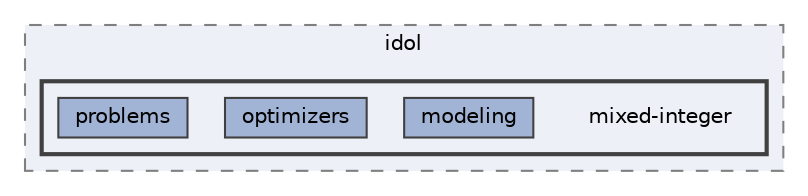 digraph "/home/runner/work/idol/idol/lib/include/idol/mixed-integer"
{
 // LATEX_PDF_SIZE
  bgcolor="transparent";
  edge [fontname=Helvetica,fontsize=10,labelfontname=Helvetica,labelfontsize=10];
  node [fontname=Helvetica,fontsize=10,shape=box,height=0.2,width=0.4];
  compound=true
  subgraph clusterdir_d2cce1a3d0cb2bb5e587504a4bda01b0 {
    graph [ bgcolor="#edf0f7", pencolor="grey50", label="idol", fontname=Helvetica,fontsize=10 style="filled,dashed", URL="dir_d2cce1a3d0cb2bb5e587504a4bda01b0.html",tooltip=""]
  subgraph clusterdir_4482282f8839bf6b35b22dc1c43d38a3 {
    graph [ bgcolor="#edf0f7", pencolor="grey25", label="", fontname=Helvetica,fontsize=10 style="filled,bold", URL="dir_4482282f8839bf6b35b22dc1c43d38a3.html",tooltip=""]
    dir_4482282f8839bf6b35b22dc1c43d38a3 [shape=plaintext, label="mixed-integer"];
  dir_9f224e2beeb4d25f0fbc154993daf8eb [label="modeling", fillcolor="#a2b4d6", color="grey25", style="filled", URL="dir_9f224e2beeb4d25f0fbc154993daf8eb.html",tooltip=""];
  dir_527686a1d7c084cc400f3ed42c08b3ea [label="optimizers", fillcolor="#a2b4d6", color="grey25", style="filled", URL="dir_527686a1d7c084cc400f3ed42c08b3ea.html",tooltip=""];
  dir_0ca495717d4fd2bc76df5a3a6c9ca296 [label="problems", fillcolor="#a2b4d6", color="grey25", style="filled", URL="dir_0ca495717d4fd2bc76df5a3a6c9ca296.html",tooltip=""];
  }
  }
}
